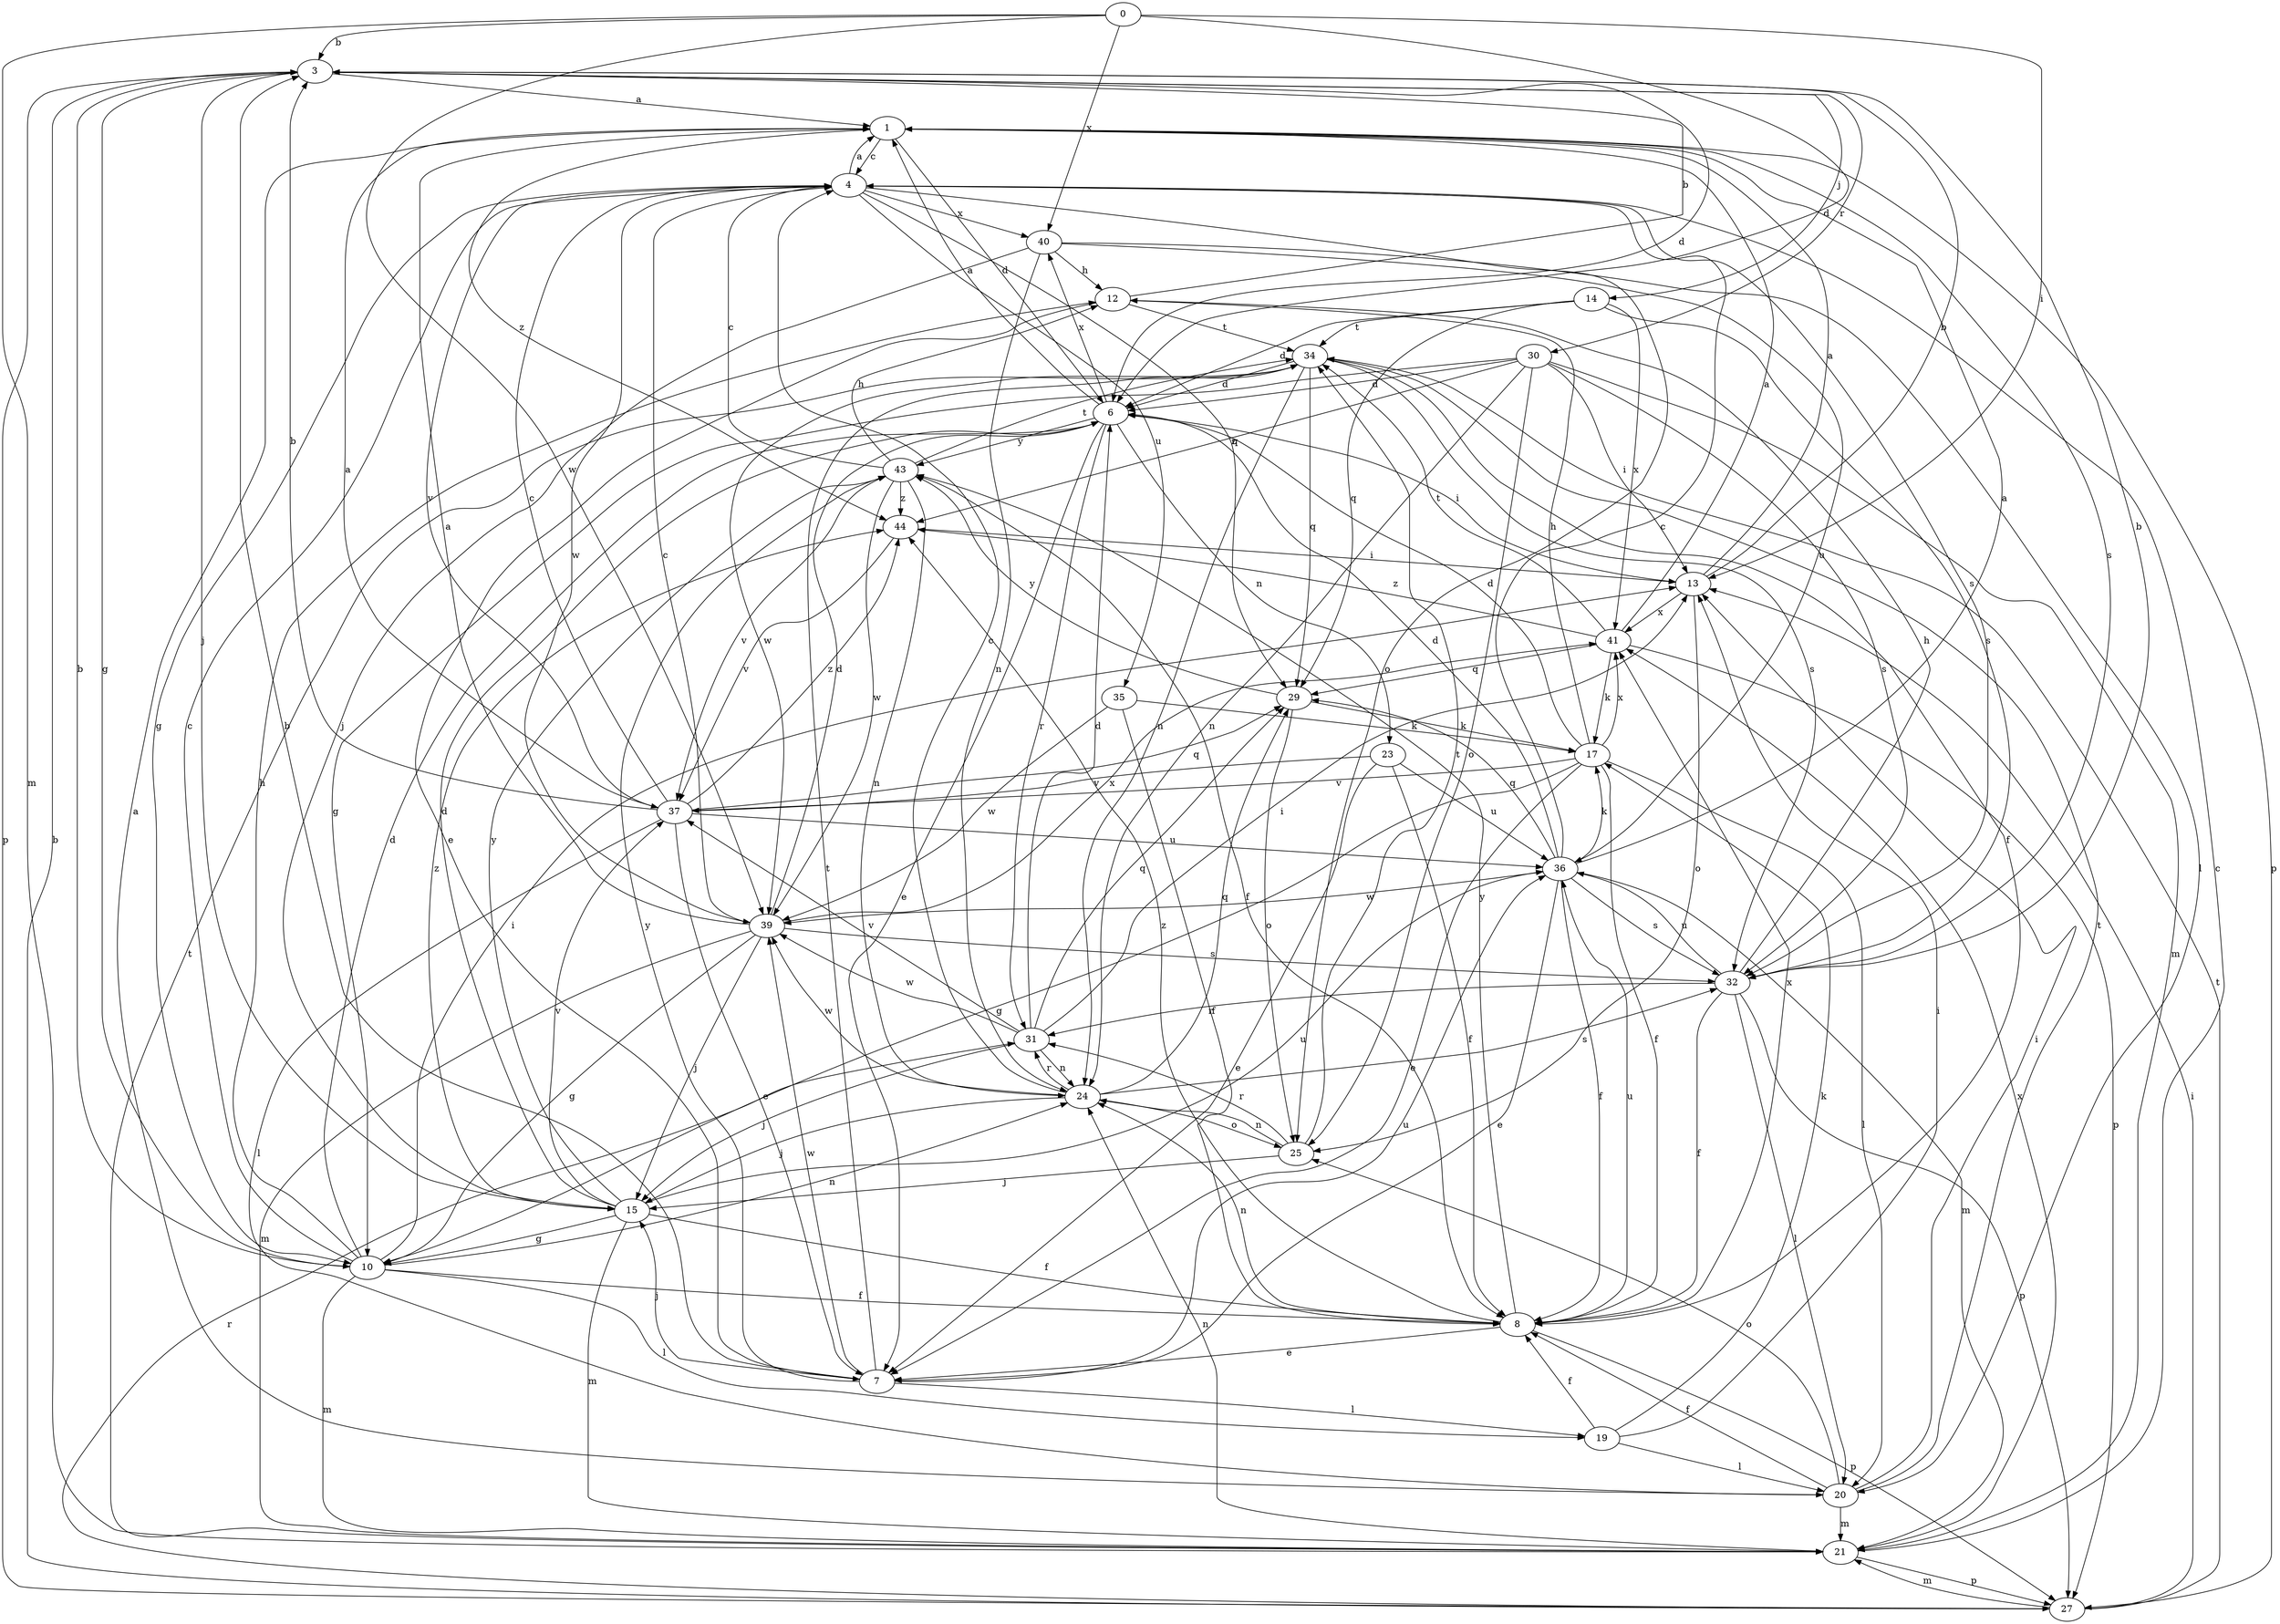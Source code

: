 strict digraph  {
0;
1;
3;
4;
6;
7;
8;
10;
12;
13;
14;
15;
17;
19;
20;
21;
23;
24;
25;
27;
29;
30;
31;
32;
34;
35;
36;
37;
39;
40;
41;
43;
44;
0 -> 3  [label=b];
0 -> 6  [label=d];
0 -> 13  [label=i];
0 -> 21  [label=m];
0 -> 39  [label=w];
0 -> 40  [label=x];
1 -> 4  [label=c];
1 -> 6  [label=d];
1 -> 27  [label=p];
1 -> 32  [label=s];
1 -> 44  [label=z];
3 -> 1  [label=a];
3 -> 6  [label=d];
3 -> 10  [label=g];
3 -> 14  [label=j];
3 -> 15  [label=j];
3 -> 27  [label=p];
3 -> 30  [label=r];
4 -> 1  [label=a];
4 -> 10  [label=g];
4 -> 25  [label=o];
4 -> 29  [label=q];
4 -> 32  [label=s];
4 -> 35  [label=u];
4 -> 37  [label=v];
4 -> 39  [label=w];
4 -> 40  [label=x];
6 -> 1  [label=a];
6 -> 7  [label=e];
6 -> 13  [label=i];
6 -> 23  [label=n];
6 -> 31  [label=r];
6 -> 40  [label=x];
6 -> 43  [label=y];
7 -> 3  [label=b];
7 -> 15  [label=j];
7 -> 19  [label=l];
7 -> 34  [label=t];
7 -> 36  [label=u];
7 -> 39  [label=w];
7 -> 43  [label=y];
8 -> 7  [label=e];
8 -> 24  [label=n];
8 -> 27  [label=p];
8 -> 36  [label=u];
8 -> 41  [label=x];
8 -> 43  [label=y];
8 -> 44  [label=z];
10 -> 3  [label=b];
10 -> 4  [label=c];
10 -> 6  [label=d];
10 -> 8  [label=f];
10 -> 12  [label=h];
10 -> 13  [label=i];
10 -> 19  [label=l];
10 -> 21  [label=m];
10 -> 24  [label=n];
12 -> 3  [label=b];
12 -> 7  [label=e];
12 -> 34  [label=t];
13 -> 1  [label=a];
13 -> 3  [label=b];
13 -> 25  [label=o];
13 -> 41  [label=x];
14 -> 6  [label=d];
14 -> 29  [label=q];
14 -> 32  [label=s];
14 -> 34  [label=t];
14 -> 41  [label=x];
15 -> 6  [label=d];
15 -> 8  [label=f];
15 -> 10  [label=g];
15 -> 21  [label=m];
15 -> 36  [label=u];
15 -> 37  [label=v];
15 -> 43  [label=y];
15 -> 44  [label=z];
17 -> 6  [label=d];
17 -> 7  [label=e];
17 -> 8  [label=f];
17 -> 10  [label=g];
17 -> 12  [label=h];
17 -> 20  [label=l];
17 -> 37  [label=v];
17 -> 41  [label=x];
19 -> 8  [label=f];
19 -> 13  [label=i];
19 -> 17  [label=k];
19 -> 20  [label=l];
20 -> 1  [label=a];
20 -> 8  [label=f];
20 -> 13  [label=i];
20 -> 21  [label=m];
20 -> 25  [label=o];
20 -> 34  [label=t];
21 -> 4  [label=c];
21 -> 24  [label=n];
21 -> 27  [label=p];
21 -> 34  [label=t];
21 -> 41  [label=x];
23 -> 7  [label=e];
23 -> 8  [label=f];
23 -> 36  [label=u];
23 -> 37  [label=v];
24 -> 4  [label=c];
24 -> 15  [label=j];
24 -> 25  [label=o];
24 -> 29  [label=q];
24 -> 31  [label=r];
24 -> 32  [label=s];
24 -> 39  [label=w];
25 -> 15  [label=j];
25 -> 24  [label=n];
25 -> 31  [label=r];
25 -> 34  [label=t];
27 -> 3  [label=b];
27 -> 13  [label=i];
27 -> 21  [label=m];
27 -> 31  [label=r];
27 -> 34  [label=t];
29 -> 17  [label=k];
29 -> 25  [label=o];
29 -> 43  [label=y];
30 -> 6  [label=d];
30 -> 10  [label=g];
30 -> 13  [label=i];
30 -> 21  [label=m];
30 -> 24  [label=n];
30 -> 25  [label=o];
30 -> 32  [label=s];
30 -> 44  [label=z];
31 -> 6  [label=d];
31 -> 13  [label=i];
31 -> 15  [label=j];
31 -> 24  [label=n];
31 -> 29  [label=q];
31 -> 37  [label=v];
31 -> 39  [label=w];
32 -> 3  [label=b];
32 -> 8  [label=f];
32 -> 12  [label=h];
32 -> 20  [label=l];
32 -> 27  [label=p];
32 -> 31  [label=r];
32 -> 36  [label=u];
34 -> 6  [label=d];
34 -> 8  [label=f];
34 -> 24  [label=n];
34 -> 29  [label=q];
34 -> 32  [label=s];
34 -> 39  [label=w];
35 -> 8  [label=f];
35 -> 17  [label=k];
35 -> 39  [label=w];
36 -> 1  [label=a];
36 -> 4  [label=c];
36 -> 6  [label=d];
36 -> 7  [label=e];
36 -> 8  [label=f];
36 -> 17  [label=k];
36 -> 21  [label=m];
36 -> 29  [label=q];
36 -> 32  [label=s];
36 -> 39  [label=w];
37 -> 1  [label=a];
37 -> 3  [label=b];
37 -> 4  [label=c];
37 -> 7  [label=e];
37 -> 20  [label=l];
37 -> 29  [label=q];
37 -> 36  [label=u];
37 -> 44  [label=z];
39 -> 1  [label=a];
39 -> 4  [label=c];
39 -> 6  [label=d];
39 -> 10  [label=g];
39 -> 15  [label=j];
39 -> 21  [label=m];
39 -> 32  [label=s];
39 -> 41  [label=x];
40 -> 12  [label=h];
40 -> 15  [label=j];
40 -> 20  [label=l];
40 -> 24  [label=n];
40 -> 36  [label=u];
41 -> 1  [label=a];
41 -> 17  [label=k];
41 -> 27  [label=p];
41 -> 29  [label=q];
41 -> 34  [label=t];
41 -> 44  [label=z];
43 -> 4  [label=c];
43 -> 8  [label=f];
43 -> 12  [label=h];
43 -> 24  [label=n];
43 -> 34  [label=t];
43 -> 37  [label=v];
43 -> 39  [label=w];
43 -> 44  [label=z];
44 -> 13  [label=i];
44 -> 37  [label=v];
}
